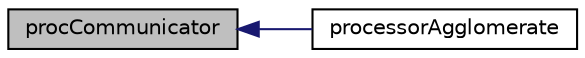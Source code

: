 digraph "procCommunicator"
{
  bgcolor="transparent";
  edge [fontname="Helvetica",fontsize="10",labelfontname="Helvetica",labelfontsize="10"];
  node [fontname="Helvetica",fontsize="10",shape=record];
  rankdir="LR";
  Node1 [label="procCommunicator",height=0.2,width=0.4,color="black", fillcolor="grey75", style="filled", fontcolor="black"];
  Node1 -> Node2 [dir="back",color="midnightblue",fontsize="10",style="solid",fontname="Helvetica"];
  Node2 [label="processorAgglomerate",height=0.2,width=0.4,color="black",URL="$a00913.html#aa63a95dba9b13d5171d7963b9d8f795d",tooltip="Whether to agglomerate across processors. "];
}
